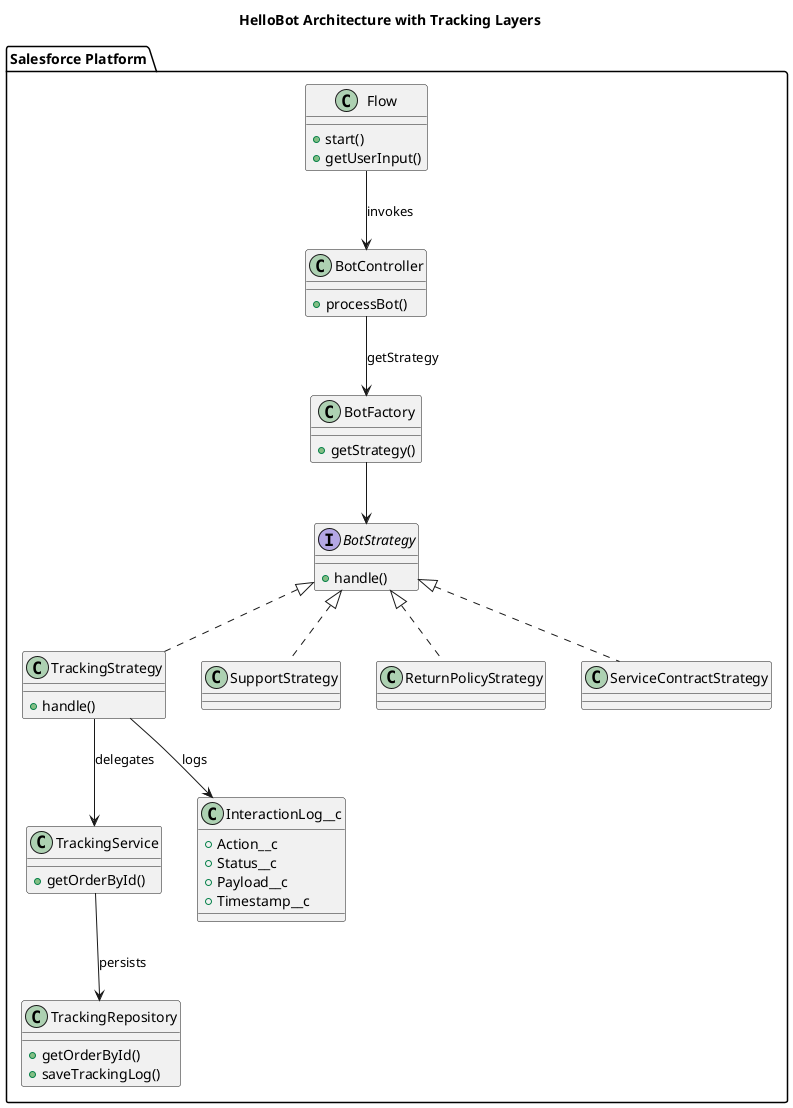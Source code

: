 @startuml
title HelloBot Architecture with Tracking Layers

package "Salesforce Platform" {
  
  class Flow {
    +start()
    +getUserInput()
  }
  
  class BotController {
    +processBot()
  }
  
  class BotFactory {
    +getStrategy()
  }
  
  interface BotStrategy {
    +handle()
  }
  
  class TrackingStrategy {
    +handle()
  }
  
  class TrackingService {
    +getOrderById()
  }
  
  class TrackingRepository {
    +getOrderById()
    +saveTrackingLog()
  }
  
  class SupportStrategy
  class ReturnPolicyStrategy
  class ServiceContractStrategy
  
  class InteractionLog__c {
    +Action__c
    +Status__c
    +Payload__c
    +Timestamp__c
  }

  /' relationships '/
  Flow --> BotController : invokes
  BotController --> BotFactory : getStrategy
  BotFactory --> BotStrategy
  BotStrategy <|.. TrackingStrategy
  BotStrategy <|.. SupportStrategy
  BotStrategy <|.. ReturnPolicyStrategy
  BotStrategy <|.. ServiceContractStrategy
  
  TrackingStrategy --> TrackingService : delegates
  TrackingStrategy --> InteractionLog__c : logs
  TrackingService --> TrackingRepository : persists
}

@enduml
